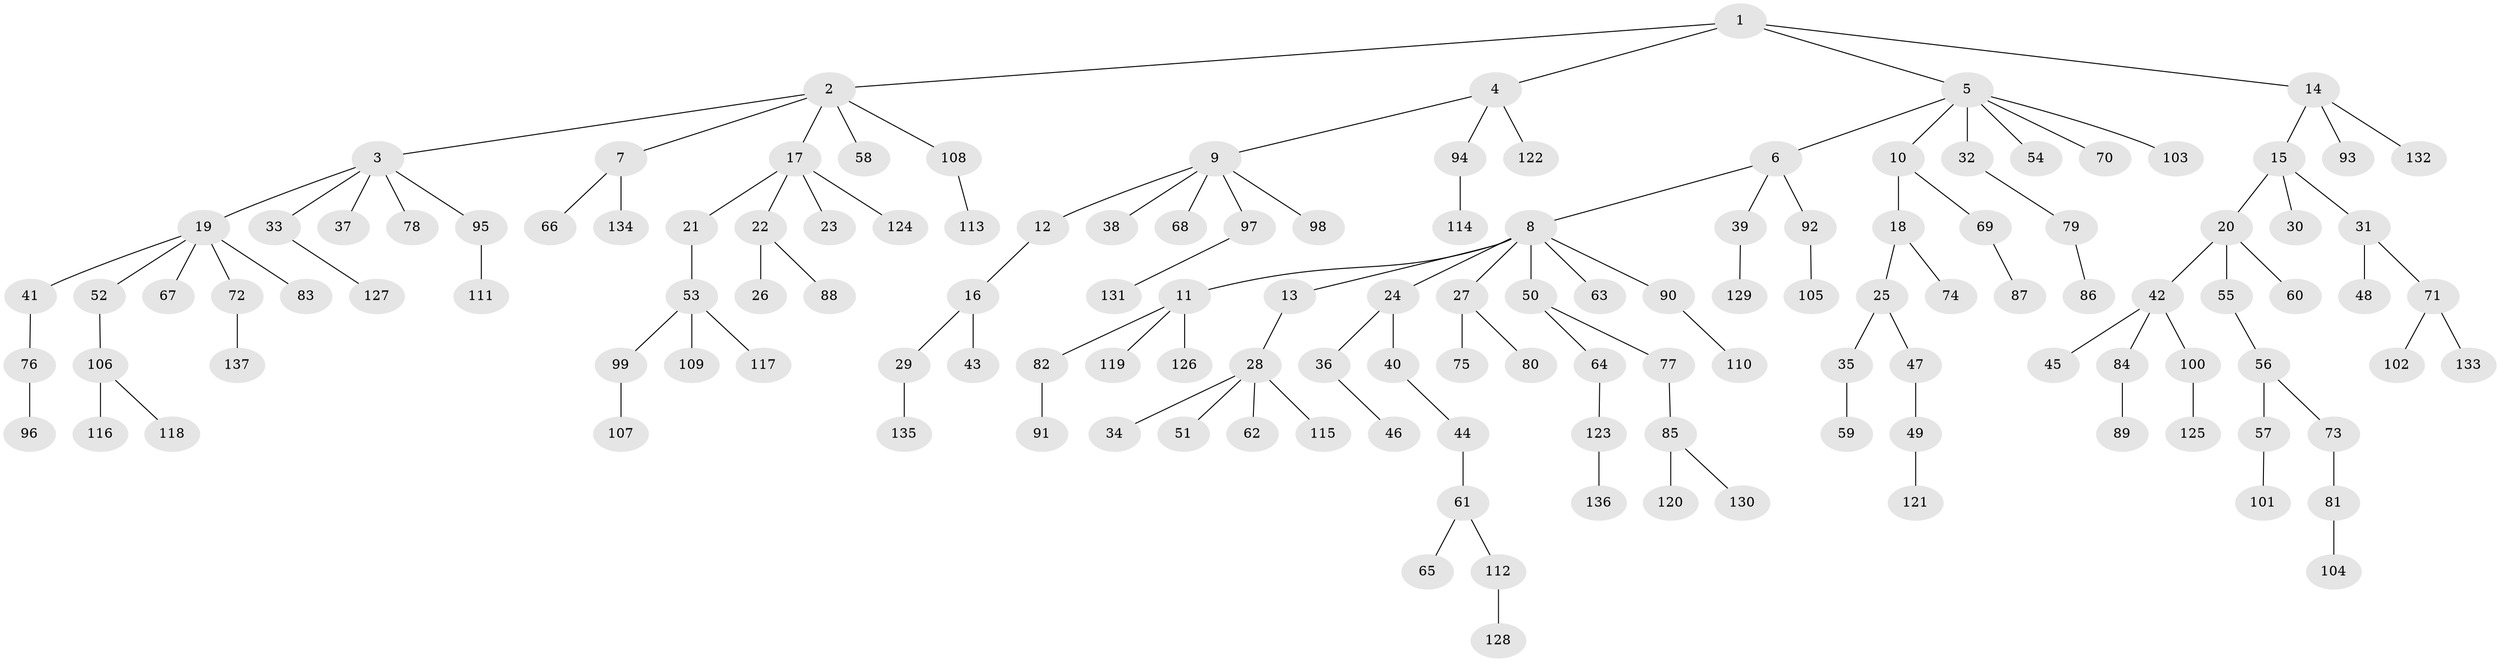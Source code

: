 // coarse degree distribution, {4: 0.07142857142857142, 2: 0.30952380952380953, 6: 0.047619047619047616, 1: 0.47619047619047616, 3: 0.09523809523809523}
// Generated by graph-tools (version 1.1) at 2025/51/03/04/25 22:51:53]
// undirected, 137 vertices, 136 edges
graph export_dot {
  node [color=gray90,style=filled];
  1;
  2;
  3;
  4;
  5;
  6;
  7;
  8;
  9;
  10;
  11;
  12;
  13;
  14;
  15;
  16;
  17;
  18;
  19;
  20;
  21;
  22;
  23;
  24;
  25;
  26;
  27;
  28;
  29;
  30;
  31;
  32;
  33;
  34;
  35;
  36;
  37;
  38;
  39;
  40;
  41;
  42;
  43;
  44;
  45;
  46;
  47;
  48;
  49;
  50;
  51;
  52;
  53;
  54;
  55;
  56;
  57;
  58;
  59;
  60;
  61;
  62;
  63;
  64;
  65;
  66;
  67;
  68;
  69;
  70;
  71;
  72;
  73;
  74;
  75;
  76;
  77;
  78;
  79;
  80;
  81;
  82;
  83;
  84;
  85;
  86;
  87;
  88;
  89;
  90;
  91;
  92;
  93;
  94;
  95;
  96;
  97;
  98;
  99;
  100;
  101;
  102;
  103;
  104;
  105;
  106;
  107;
  108;
  109;
  110;
  111;
  112;
  113;
  114;
  115;
  116;
  117;
  118;
  119;
  120;
  121;
  122;
  123;
  124;
  125;
  126;
  127;
  128;
  129;
  130;
  131;
  132;
  133;
  134;
  135;
  136;
  137;
  1 -- 2;
  1 -- 4;
  1 -- 5;
  1 -- 14;
  2 -- 3;
  2 -- 7;
  2 -- 17;
  2 -- 58;
  2 -- 108;
  3 -- 19;
  3 -- 33;
  3 -- 37;
  3 -- 78;
  3 -- 95;
  4 -- 9;
  4 -- 94;
  4 -- 122;
  5 -- 6;
  5 -- 10;
  5 -- 32;
  5 -- 54;
  5 -- 70;
  5 -- 103;
  6 -- 8;
  6 -- 39;
  6 -- 92;
  7 -- 66;
  7 -- 134;
  8 -- 11;
  8 -- 13;
  8 -- 24;
  8 -- 27;
  8 -- 50;
  8 -- 63;
  8 -- 90;
  9 -- 12;
  9 -- 38;
  9 -- 68;
  9 -- 97;
  9 -- 98;
  10 -- 18;
  10 -- 69;
  11 -- 82;
  11 -- 119;
  11 -- 126;
  12 -- 16;
  13 -- 28;
  14 -- 15;
  14 -- 93;
  14 -- 132;
  15 -- 20;
  15 -- 30;
  15 -- 31;
  16 -- 29;
  16 -- 43;
  17 -- 21;
  17 -- 22;
  17 -- 23;
  17 -- 124;
  18 -- 25;
  18 -- 74;
  19 -- 41;
  19 -- 52;
  19 -- 67;
  19 -- 72;
  19 -- 83;
  20 -- 42;
  20 -- 55;
  20 -- 60;
  21 -- 53;
  22 -- 26;
  22 -- 88;
  24 -- 36;
  24 -- 40;
  25 -- 35;
  25 -- 47;
  27 -- 75;
  27 -- 80;
  28 -- 34;
  28 -- 51;
  28 -- 62;
  28 -- 115;
  29 -- 135;
  31 -- 48;
  31 -- 71;
  32 -- 79;
  33 -- 127;
  35 -- 59;
  36 -- 46;
  39 -- 129;
  40 -- 44;
  41 -- 76;
  42 -- 45;
  42 -- 84;
  42 -- 100;
  44 -- 61;
  47 -- 49;
  49 -- 121;
  50 -- 64;
  50 -- 77;
  52 -- 106;
  53 -- 99;
  53 -- 109;
  53 -- 117;
  55 -- 56;
  56 -- 57;
  56 -- 73;
  57 -- 101;
  61 -- 65;
  61 -- 112;
  64 -- 123;
  69 -- 87;
  71 -- 102;
  71 -- 133;
  72 -- 137;
  73 -- 81;
  76 -- 96;
  77 -- 85;
  79 -- 86;
  81 -- 104;
  82 -- 91;
  84 -- 89;
  85 -- 120;
  85 -- 130;
  90 -- 110;
  92 -- 105;
  94 -- 114;
  95 -- 111;
  97 -- 131;
  99 -- 107;
  100 -- 125;
  106 -- 116;
  106 -- 118;
  108 -- 113;
  112 -- 128;
  123 -- 136;
}
